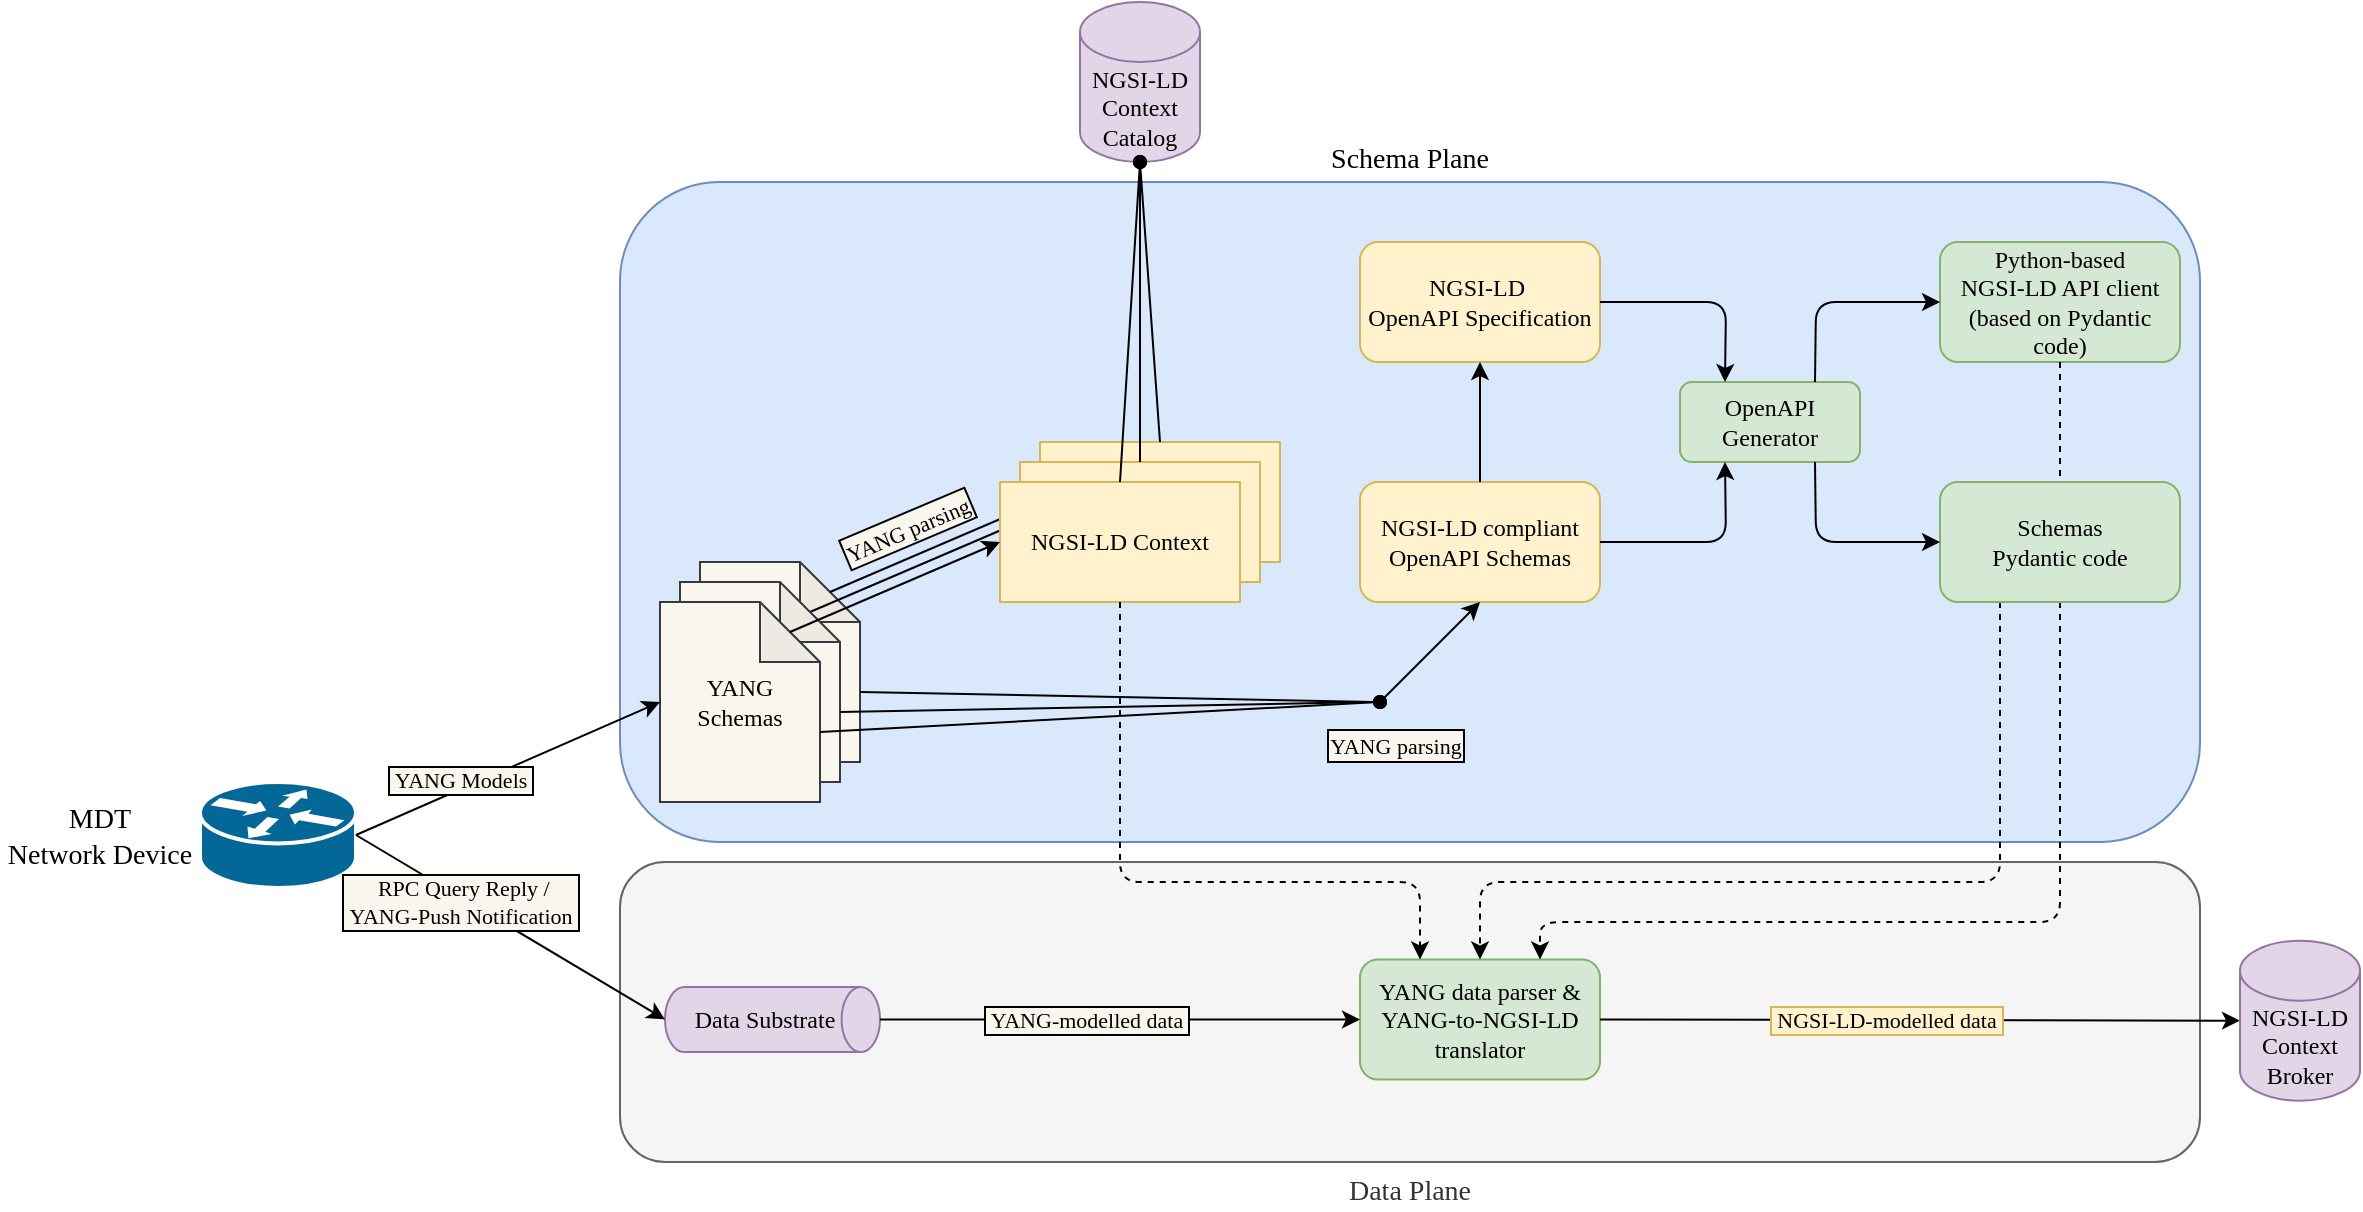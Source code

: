 <mxfile version="23.0.2" type="device" pages="3">
  <diagram id="abb3Ua3CE6oOuok86dmv" name="YANG-to-NGSI-LD-translation-v1">
    <mxGraphModel dx="1853" dy="772" grid="1" gridSize="10" guides="1" tooltips="1" connect="1" arrows="1" fold="1" page="1" pageScale="1" pageWidth="827" pageHeight="1169" math="0" shadow="0">
      <root>
        <mxCell id="0" />
        <mxCell id="1" parent="0" />
        <mxCell id="Sg_RbEuLTbIITuqn0DiN-38" value="&lt;font style=&quot;font-size: 14px;&quot;&gt;Schema Plane&lt;/font&gt;" style="rounded=1;whiteSpace=wrap;html=1;fillColor=#dae8fc;labelPosition=center;verticalLabelPosition=top;align=center;verticalAlign=bottom;strokeColor=#6c8ebf;fontFamily=Garamond;arcSize=15;" parent="1" vertex="1">
          <mxGeometry x="60" y="140" width="790" height="330" as="geometry" />
        </mxCell>
        <mxCell id="Sg_RbEuLTbIITuqn0DiN-4" value="YANG&lt;br&gt;Models" style="shape=note;whiteSpace=wrap;html=1;backgroundOutline=1;darkOpacity=0.05;fontFamily=Garamond;fillColor=#f9f7ed;strokeColor=#36393d;" parent="1" vertex="1">
          <mxGeometry x="100" y="330" width="80" height="100" as="geometry" />
        </mxCell>
        <mxCell id="Sg_RbEuLTbIITuqn0DiN-10" value="" style="endArrow=classic;html=1;rounded=0;entryX=0;entryY=0.5;entryDx=0;entryDy=0;exitX=0;exitY=0;exitDx=65;exitDy=15;exitPerimeter=0;fontFamily=Garamond;" parent="1" source="Sg_RbEuLTbIITuqn0DiN-3" target="Sg_RbEuLTbIITuqn0DiN-8" edge="1">
          <mxGeometry width="50" height="50" relative="1" as="geometry">
            <mxPoint x="160" y="250" as="sourcePoint" />
            <mxPoint x="250" y="290" as="targetPoint" />
          </mxGeometry>
        </mxCell>
        <mxCell id="Sg_RbEuLTbIITuqn0DiN-9" value="NGSI-LD Context" style="rounded=0;whiteSpace=wrap;html=1;fontFamily=Garamond;fillColor=#fff2cc;strokeColor=#d6b656;" parent="1" vertex="1">
          <mxGeometry x="270" y="270" width="120" height="60" as="geometry" />
        </mxCell>
        <mxCell id="Sg_RbEuLTbIITuqn0DiN-11" value="" style="endArrow=classic;html=1;rounded=0;exitX=0;exitY=0;exitDx=65;exitDy=15;exitPerimeter=0;entryX=0;entryY=0.5;entryDx=0;entryDy=0;fontFamily=Garamond;" parent="1" source="Sg_RbEuLTbIITuqn0DiN-4" target="Sg_RbEuLTbIITuqn0DiN-9" edge="1">
          <mxGeometry width="50" height="50" relative="1" as="geometry">
            <mxPoint x="165" y="375" as="sourcePoint" />
            <mxPoint x="270" y="220" as="targetPoint" />
          </mxGeometry>
        </mxCell>
        <mxCell id="Sg_RbEuLTbIITuqn0DiN-8" value="NGSI-LD Context" style="rounded=0;whiteSpace=wrap;html=1;fontFamily=Garamond;fillColor=#fff2cc;strokeColor=#d6b656;" parent="1" vertex="1">
          <mxGeometry x="260" y="280" width="120" height="60" as="geometry" />
        </mxCell>
        <mxCell id="Sg_RbEuLTbIITuqn0DiN-3" value="YANG&lt;br&gt;Models" style="shape=note;whiteSpace=wrap;html=1;backgroundOutline=1;darkOpacity=0.05;fontFamily=Garamond;fillColor=#f9f7ed;strokeColor=#36393d;" parent="1" vertex="1">
          <mxGeometry x="90" y="340" width="80" height="100" as="geometry" />
        </mxCell>
        <mxCell id="Sg_RbEuLTbIITuqn0DiN-2" value="YANG&lt;br&gt;Schemas" style="shape=note;whiteSpace=wrap;html=1;backgroundOutline=1;darkOpacity=0.05;fontFamily=Garamond;fillColor=#f9f7ed;strokeColor=#36393d;" parent="1" vertex="1">
          <mxGeometry x="80" y="350" width="80" height="100" as="geometry" />
        </mxCell>
        <mxCell id="Sg_RbEuLTbIITuqn0DiN-6" value="NGSI-LD Context" style="rounded=0;whiteSpace=wrap;html=1;fontFamily=Garamond;fillColor=#fff2cc;strokeColor=#d6b656;" parent="1" vertex="1">
          <mxGeometry x="250" y="290" width="120" height="60" as="geometry" />
        </mxCell>
        <mxCell id="Sg_RbEuLTbIITuqn0DiN-7" value="" style="endArrow=classic;html=1;rounded=0;entryX=0;entryY=0.5;entryDx=0;entryDy=0;exitX=0;exitY=0;exitDx=65;exitDy=15;exitPerimeter=0;fontFamily=Garamond;" parent="1" source="Sg_RbEuLTbIITuqn0DiN-2" target="Sg_RbEuLTbIITuqn0DiN-6" edge="1">
          <mxGeometry width="50" height="50" relative="1" as="geometry">
            <mxPoint x="450" y="390" as="sourcePoint" />
            <mxPoint x="500" y="340" as="targetPoint" />
          </mxGeometry>
        </mxCell>
        <mxCell id="Sg_RbEuLTbIITuqn0DiN-12" value="NGSI-LD&amp;nbsp;&lt;br&gt;OpenAPI Specification" style="rounded=1;whiteSpace=wrap;html=1;fontFamily=Garamond;fillColor=#fff2cc;strokeColor=#d6b656;" parent="1" vertex="1">
          <mxGeometry x="430" y="170" width="120" height="60" as="geometry" />
        </mxCell>
        <mxCell id="Sg_RbEuLTbIITuqn0DiN-13" value="NGSI-LD compliant OpenAPI Schemas" style="rounded=1;whiteSpace=wrap;html=1;fontFamily=Garamond;fillColor=#fff2cc;strokeColor=#d6b656;" parent="1" vertex="1">
          <mxGeometry x="430" y="290" width="120" height="60" as="geometry" />
        </mxCell>
        <mxCell id="Sg_RbEuLTbIITuqn0DiN-14" value="" style="endArrow=classic;startArrow=none;html=1;rounded=0;entryX=0.5;entryY=1;entryDx=0;entryDy=0;fontFamily=Garamond;endFill=1;startFill=0;" parent="1" source="Sg_RbEuLTbIITuqn0DiN-13" target="Sg_RbEuLTbIITuqn0DiN-12" edge="1">
          <mxGeometry width="50" height="50" relative="1" as="geometry">
            <mxPoint x="440" y="390" as="sourcePoint" />
            <mxPoint x="490" y="340" as="targetPoint" />
          </mxGeometry>
        </mxCell>
        <mxCell id="Sg_RbEuLTbIITuqn0DiN-18" value="" style="endArrow=classic;html=1;rounded=0;fontFamily=Garamond;entryX=0.5;entryY=1;entryDx=0;entryDy=0;" parent="1" target="Sg_RbEuLTbIITuqn0DiN-13" edge="1">
          <mxGeometry width="50" height="50" relative="1" as="geometry">
            <mxPoint x="440" y="400" as="sourcePoint" />
            <mxPoint x="490" y="350" as="targetPoint" />
          </mxGeometry>
        </mxCell>
        <mxCell id="Sg_RbEuLTbIITuqn0DiN-21" value="" style="endArrow=oval;html=1;rounded=0;exitX=0;exitY=0;exitDx=80;exitDy=65;exitPerimeter=0;endFill=1;fontFamily=Garamond;" parent="1" source="Sg_RbEuLTbIITuqn0DiN-2" edge="1">
          <mxGeometry width="50" height="50" relative="1" as="geometry">
            <mxPoint x="160" y="450" as="sourcePoint" />
            <mxPoint x="440" y="400" as="targetPoint" />
          </mxGeometry>
        </mxCell>
        <mxCell id="Sg_RbEuLTbIITuqn0DiN-23" value="" style="endArrow=oval;html=1;rounded=0;exitX=0;exitY=0;exitDx=80;exitDy=65;exitPerimeter=0;endFill=1;fontFamily=Garamond;" parent="1" source="Sg_RbEuLTbIITuqn0DiN-3" edge="1">
          <mxGeometry width="50" height="50" relative="1" as="geometry">
            <mxPoint x="160" y="425" as="sourcePoint" />
            <mxPoint x="440" y="400" as="targetPoint" />
          </mxGeometry>
        </mxCell>
        <mxCell id="Sg_RbEuLTbIITuqn0DiN-24" value="" style="endArrow=oval;html=1;rounded=0;endFill=1;exitX=0;exitY=0;exitDx=80;exitDy=65;exitPerimeter=0;fontFamily=Garamond;" parent="1" source="Sg_RbEuLTbIITuqn0DiN-4" edge="1">
          <mxGeometry width="50" height="50" relative="1" as="geometry">
            <mxPoint x="190" y="380" as="sourcePoint" />
            <mxPoint x="440" y="400" as="targetPoint" />
          </mxGeometry>
        </mxCell>
        <mxCell id="Sg_RbEuLTbIITuqn0DiN-28" value="Python-based &lt;br&gt;NGSI-LD API client (based on Pydantic code)" style="rounded=1;whiteSpace=wrap;html=1;fontFamily=Garamond;fillColor=#d5e8d4;strokeColor=#82b366;" parent="1" vertex="1">
          <mxGeometry x="720" y="170" width="120" height="60" as="geometry" />
        </mxCell>
        <mxCell id="Sg_RbEuLTbIITuqn0DiN-35" value="&lt;font style=&quot;font-size: 11px;&quot;&gt;YANG parsing&lt;/font&gt;" style="text;html=1;strokeColor=default;fillColor=#F9F7ED;align=center;verticalAlign=middle;whiteSpace=wrap;rounded=0;rotation=337;fontFamily=Garamond;" parent="1" vertex="1">
          <mxGeometry x="170" y="305.5" width="68" height="16" as="geometry" />
        </mxCell>
        <mxCell id="Sg_RbEuLTbIITuqn0DiN-40" value="&lt;font style=&quot;font-size: 14px;&quot;&gt;Data Plane&lt;/font&gt;" style="rounded=1;whiteSpace=wrap;html=1;fillColor=#f5f5f5;labelPosition=center;verticalLabelPosition=bottom;align=center;verticalAlign=top;strokeColor=#666666;fontFamily=Garamond;fontColor=#333333;" parent="1" vertex="1">
          <mxGeometry x="60" y="480" width="790" height="150" as="geometry" />
        </mxCell>
        <mxCell id="Sg_RbEuLTbIITuqn0DiN-44" value="YANG data parser &amp;amp;&lt;br&gt;YANG-to-NGSI-LD&lt;br&gt;translator" style="rounded=1;whiteSpace=wrap;html=1;fontFamily=Garamond;fillColor=#d5e8d4;strokeColor=#82b366;" parent="1" vertex="1">
          <mxGeometry x="430" y="528.75" width="120" height="60" as="geometry" />
        </mxCell>
        <mxCell id="Sg_RbEuLTbIITuqn0DiN-45" value="" style="endArrow=classic;html=1;rounded=1;exitX=0.5;exitY=1;exitDx=0;exitDy=0;dashed=1;entryX=0.25;entryY=0;entryDx=0;entryDy=0;fontFamily=Garamond;" parent="1" source="Sg_RbEuLTbIITuqn0DiN-6" target="Sg_RbEuLTbIITuqn0DiN-44" edge="1">
          <mxGeometry width="50" height="50" relative="1" as="geometry">
            <mxPoint x="520" y="490" as="sourcePoint" />
            <mxPoint x="490" y="530" as="targetPoint" />
            <Array as="points">
              <mxPoint x="310" y="490" />
              <mxPoint x="460" y="490" />
            </Array>
          </mxGeometry>
        </mxCell>
        <mxCell id="Sg_RbEuLTbIITuqn0DiN-47" value="" style="endArrow=classic;html=1;rounded=1;exitX=0.5;exitY=1;exitDx=0;exitDy=0;entryX=0.75;entryY=0;entryDx=0;entryDy=0;dashed=1;fontFamily=Garamond;" parent="1" source="Sg_RbEuLTbIITuqn0DiN-28" target="Sg_RbEuLTbIITuqn0DiN-44" edge="1">
          <mxGeometry width="50" height="50" relative="1" as="geometry">
            <mxPoint x="520" y="490" as="sourcePoint" />
            <mxPoint x="570" y="440" as="targetPoint" />
            <Array as="points">
              <mxPoint x="780" y="510" />
              <mxPoint x="650" y="510" />
              <mxPoint x="520" y="510" />
            </Array>
          </mxGeometry>
        </mxCell>
        <mxCell id="Sg_RbEuLTbIITuqn0DiN-46" value="" style="endArrow=classic;html=1;exitX=0.25;exitY=1;exitDx=0;exitDy=0;entryX=0.5;entryY=0;entryDx=0;entryDy=0;dashed=1;fontFamily=Garamond;rounded=1;" parent="1" source="Sg_RbEuLTbIITuqn0DiN-31" target="Sg_RbEuLTbIITuqn0DiN-44" edge="1">
          <mxGeometry width="50" height="50" relative="1" as="geometry">
            <mxPoint x="520" y="490" as="sourcePoint" />
            <mxPoint x="570" y="440" as="targetPoint" />
            <Array as="points">
              <mxPoint x="750" y="490" />
              <mxPoint x="490" y="490" />
            </Array>
          </mxGeometry>
        </mxCell>
        <mxCell id="Sg_RbEuLTbIITuqn0DiN-31" value="Schemas &lt;br&gt;Pydantic code" style="rounded=1;whiteSpace=wrap;html=1;fontFamily=Garamond;fillColor=#d5e8d4;strokeColor=#82b366;" parent="1" vertex="1">
          <mxGeometry x="720" y="290" width="120" height="60" as="geometry" />
        </mxCell>
        <mxCell id="Sg_RbEuLTbIITuqn0DiN-50" value="" style="shape=cylinder3;whiteSpace=wrap;html=1;boundedLbl=1;backgroundOutline=1;size=9.6;rotation=90;fontFamily=Garamond;fillColor=#e1d5e7;strokeColor=#9673a6;" parent="1" vertex="1">
          <mxGeometry x="120" y="505" width="32.5" height="107.5" as="geometry" />
        </mxCell>
        <mxCell id="Sg_RbEuLTbIITuqn0DiN-54" value="Data Substrate" style="text;html=1;strokeColor=none;fillColor=none;align=center;verticalAlign=middle;whiteSpace=wrap;rounded=0;fontFamily=Garamond;" parent="1" vertex="1">
          <mxGeometry x="90" y="550" width="85" height="18.75" as="geometry" />
        </mxCell>
        <mxCell id="Sg_RbEuLTbIITuqn0DiN-56" value="" style="endArrow=classic;rounded=0;exitX=0.5;exitY=0;exitDx=0;exitDy=0;exitPerimeter=0;labelBackgroundColor=#F5F5F5;fontColor=default;html=1;labelBorderColor=none;strokeColor=default;fontFamily=Garamond;" parent="1" source="Sg_RbEuLTbIITuqn0DiN-50" target="Sg_RbEuLTbIITuqn0DiN-44" edge="1">
          <mxGeometry width="50" height="50" relative="1" as="geometry">
            <mxPoint x="520" y="470" as="sourcePoint" />
            <mxPoint x="570" y="420" as="targetPoint" />
          </mxGeometry>
        </mxCell>
        <mxCell id="Sg_RbEuLTbIITuqn0DiN-57" value="&lt;span style=&quot;&quot;&gt;&amp;nbsp;YANG-modelled data&amp;nbsp;&lt;/span&gt;" style="edgeLabel;html=1;align=center;verticalAlign=middle;resizable=0;points=[];fontFamily=Garamond;labelBorderColor=default;labelBackgroundColor=#F9F7ED;" parent="Sg_RbEuLTbIITuqn0DiN-56" vertex="1" connectable="0">
          <mxGeometry x="-0.145" relative="1" as="geometry">
            <mxPoint as="offset" />
          </mxGeometry>
        </mxCell>
        <mxCell id="UkYSM1AQeT2aFYTNBhwO-2" value="" style="shape=mxgraph.cisco.routers.router;sketch=0;html=1;pointerEvents=1;dashed=0;fillColor=#036897;strokeColor=#ffffff;strokeWidth=2;verticalLabelPosition=middle;verticalAlign=middle;align=center;outlineConnect=0;fontSize=13;fontFamily=Garamond;labelPosition=left;" parent="1" vertex="1">
          <mxGeometry x="-150" y="440" width="78" height="53" as="geometry" />
        </mxCell>
        <mxCell id="UkYSM1AQeT2aFYTNBhwO-3" value="&lt;font style=&quot;&quot;&gt;&amp;nbsp;RPC Query Reply /&lt;br&gt;&amp;nbsp;YANG-Push Notification&amp;nbsp;&lt;/font&gt;" style="endArrow=classic;html=1;rounded=0;strokeWidth=1;endFill=1;align=center;entryX=0.5;entryY=1;entryDx=0;entryDy=0;labelBorderColor=default;entryPerimeter=0;exitX=1;exitY=0.5;exitDx=0;exitDy=0;exitPerimeter=0;fontFamily=Garamond;labelBackgroundColor=#F9F7ED;" parent="1" source="UkYSM1AQeT2aFYTNBhwO-2" target="Sg_RbEuLTbIITuqn0DiN-50" edge="1">
          <mxGeometry x="-0.311" y="-2" width="50" height="50" relative="1" as="geometry">
            <mxPoint x="128" y="605" as="sourcePoint" />
            <mxPoint x="450" y="605" as="targetPoint" />
            <mxPoint as="offset" />
          </mxGeometry>
        </mxCell>
        <mxCell id="UkYSM1AQeT2aFYTNBhwO-5" value="&lt;span style=&quot;background-color: rgb(249, 247, 237);&quot;&gt;&amp;nbsp;YANG Models&amp;nbsp;&lt;/span&gt;" style="endArrow=classic;html=1;rounded=0;strokeWidth=1;endFill=1;exitX=1;exitY=0.5;exitDx=0;exitDy=0;exitPerimeter=0;align=center;entryX=0;entryY=0.5;entryDx=0;entryDy=0;labelBorderColor=default;entryPerimeter=0;fontFamily=Garamond;" parent="1" source="UkYSM1AQeT2aFYTNBhwO-2" target="Sg_RbEuLTbIITuqn0DiN-2" edge="1">
          <mxGeometry x="-0.291" y="4" width="50" height="50" relative="1" as="geometry">
            <mxPoint x="138" y="615" as="sourcePoint" />
            <mxPoint x="460" y="615" as="targetPoint" />
            <mxPoint as="offset" />
          </mxGeometry>
        </mxCell>
        <mxCell id="UkYSM1AQeT2aFYTNBhwO-7" value="&lt;font face=&quot;Garamond&quot; style=&quot;font-size: 14px;&quot;&gt;MDT&lt;br style=&quot;border-color: var(--border-color); font-size: 14px;&quot;&gt;Network Device&lt;/font&gt;" style="text;html=1;strokeColor=none;fillColor=none;align=center;verticalAlign=middle;whiteSpace=wrap;rounded=0;fontSize=14;" parent="1" vertex="1">
          <mxGeometry x="-250" y="451.5" width="100" height="30" as="geometry" />
        </mxCell>
        <mxCell id="UkYSM1AQeT2aFYTNBhwO-16" value="" style="endArrow=classic;rounded=0;exitX=1;exitY=0.5;exitDx=0;exitDy=0;labelBackgroundColor=#F5F5F5;fontColor=default;html=1;labelBorderColor=none;strokeColor=default;fontFamily=Garamond;" parent="1" source="Sg_RbEuLTbIITuqn0DiN-44" target="UkYSM1AQeT2aFYTNBhwO-28" edge="1">
          <mxGeometry width="50" height="50" relative="1" as="geometry">
            <mxPoint x="190" y="569" as="sourcePoint" />
            <mxPoint x="700" y="558.75" as="targetPoint" />
          </mxGeometry>
        </mxCell>
        <mxCell id="UkYSM1AQeT2aFYTNBhwO-17" value="&lt;span style=&quot;&quot;&gt;&amp;nbsp;NGSI-LD-modelled data&amp;nbsp;&lt;/span&gt;" style="edgeLabel;html=1;align=center;verticalAlign=middle;resizable=0;points=[];fontFamily=Garamond;labelBorderColor=#D6B656;labelBackgroundColor=#FFF2CC;" parent="UkYSM1AQeT2aFYTNBhwO-16" vertex="1" connectable="0">
          <mxGeometry x="-0.145" relative="1" as="geometry">
            <mxPoint x="6" as="offset" />
          </mxGeometry>
        </mxCell>
        <mxCell id="UkYSM1AQeT2aFYTNBhwO-18" value="NGSI-LD Context&lt;br&gt;Catalog" style="shape=cylinder3;whiteSpace=wrap;html=1;boundedLbl=1;backgroundOutline=1;size=15;fillColor=#e1d5e7;strokeColor=#9673a6;fontFamily=Garamond;" parent="1" vertex="1">
          <mxGeometry x="290" y="50" width="60" height="80" as="geometry" />
        </mxCell>
        <mxCell id="UkYSM1AQeT2aFYTNBhwO-19" value="" style="endArrow=oval;html=1;rounded=0;endFill=1;exitX=0.5;exitY=0;exitDx=0;exitDy=0;labelBorderColor=default;fontFamily=Garamond;entryX=0.5;entryY=1;entryDx=0;entryDy=0;entryPerimeter=0;" parent="1" source="Sg_RbEuLTbIITuqn0DiN-8" target="UkYSM1AQeT2aFYTNBhwO-18" edge="1">
          <mxGeometry x="1" width="50" height="50" relative="1" as="geometry">
            <mxPoint x="560" y="323" as="sourcePoint" />
            <mxPoint x="640" y="270" as="targetPoint" />
            <mxPoint as="offset" />
          </mxGeometry>
        </mxCell>
        <mxCell id="UkYSM1AQeT2aFYTNBhwO-22" value="" style="endArrow=oval;html=1;rounded=0;endFill=1;exitX=0.5;exitY=0;exitDx=0;exitDy=0;labelBorderColor=default;fontFamily=Garamond;entryX=0.5;entryY=1;entryDx=0;entryDy=0;entryPerimeter=0;" parent="1" source="Sg_RbEuLTbIITuqn0DiN-9" target="UkYSM1AQeT2aFYTNBhwO-18" edge="1">
          <mxGeometry x="1" width="50" height="50" relative="1" as="geometry">
            <mxPoint x="330" y="290" as="sourcePoint" />
            <mxPoint x="330" y="130" as="targetPoint" />
            <mxPoint as="offset" />
          </mxGeometry>
        </mxCell>
        <mxCell id="UkYSM1AQeT2aFYTNBhwO-23" value="" style="endArrow=oval;html=1;rounded=0;endFill=1;exitX=0.5;exitY=0;exitDx=0;exitDy=0;labelBorderColor=default;fontFamily=Garamond;entryX=0.5;entryY=1;entryDx=0;entryDy=0;entryPerimeter=0;" parent="1" source="Sg_RbEuLTbIITuqn0DiN-6" target="UkYSM1AQeT2aFYTNBhwO-18" edge="1">
          <mxGeometry x="1" width="50" height="50" relative="1" as="geometry">
            <mxPoint x="340" y="300" as="sourcePoint" />
            <mxPoint x="340" y="140" as="targetPoint" />
            <mxPoint as="offset" />
          </mxGeometry>
        </mxCell>
        <mxCell id="UkYSM1AQeT2aFYTNBhwO-26" value="&lt;font style=&quot;font-size: 11px;&quot;&gt;YANG parsing&lt;/font&gt;" style="text;html=1;strokeColor=default;fillColor=#F9F7ED;align=center;verticalAlign=middle;whiteSpace=wrap;rounded=0;rotation=0;fontFamily=Garamond;" parent="1" vertex="1">
          <mxGeometry x="414" y="414" width="68" height="16" as="geometry" />
        </mxCell>
        <mxCell id="UkYSM1AQeT2aFYTNBhwO-28" value="NGSI-LD Context&lt;br&gt;Broker" style="shape=cylinder3;whiteSpace=wrap;html=1;boundedLbl=1;backgroundOutline=1;size=15;fillColor=#e1d5e7;strokeColor=#9673a6;fontFamily=Garamond;" parent="1" vertex="1">
          <mxGeometry x="870" y="519.38" width="60" height="80" as="geometry" />
        </mxCell>
        <mxCell id="ZtZ5Yuchx4rV8MOqEpao-1" value="OpenAPI Generator" style="rounded=1;whiteSpace=wrap;html=1;fontFamily=Garamond;fillColor=#d5e8d4;strokeColor=#82b366;" parent="1" vertex="1">
          <mxGeometry x="590" y="240" width="90" height="40" as="geometry" />
        </mxCell>
        <mxCell id="ZtZ5Yuchx4rV8MOqEpao-2" value="" style="endArrow=classic;html=1;rounded=1;entryX=0.25;entryY=1;entryDx=0;entryDy=0;" parent="1" target="ZtZ5Yuchx4rV8MOqEpao-1" edge="1">
          <mxGeometry width="50" height="50" relative="1" as="geometry">
            <mxPoint x="550" y="320" as="sourcePoint" />
            <mxPoint x="500" y="330" as="targetPoint" />
            <Array as="points">
              <mxPoint x="613" y="320" />
            </Array>
          </mxGeometry>
        </mxCell>
        <mxCell id="ZtZ5Yuchx4rV8MOqEpao-4" value="" style="endArrow=classic;html=1;rounded=1;entryX=0.25;entryY=0;entryDx=0;entryDy=0;exitX=1;exitY=0.5;exitDx=0;exitDy=0;" parent="1" source="Sg_RbEuLTbIITuqn0DiN-12" target="ZtZ5Yuchx4rV8MOqEpao-1" edge="1">
          <mxGeometry width="50" height="50" relative="1" as="geometry">
            <mxPoint x="560" y="330" as="sourcePoint" />
            <mxPoint x="623" y="290" as="targetPoint" />
            <Array as="points">
              <mxPoint x="613" y="200" />
            </Array>
          </mxGeometry>
        </mxCell>
        <mxCell id="ZtZ5Yuchx4rV8MOqEpao-5" value="" style="endArrow=classic;html=1;rounded=1;entryX=0;entryY=0.5;entryDx=0;entryDy=0;exitX=0.75;exitY=0;exitDx=0;exitDy=0;" parent="1" source="ZtZ5Yuchx4rV8MOqEpao-1" target="Sg_RbEuLTbIITuqn0DiN-28" edge="1">
          <mxGeometry width="50" height="50" relative="1" as="geometry">
            <mxPoint x="570" y="340" as="sourcePoint" />
            <mxPoint x="633" y="300" as="targetPoint" />
            <Array as="points">
              <mxPoint x="658" y="200" />
            </Array>
          </mxGeometry>
        </mxCell>
        <mxCell id="ZtZ5Yuchx4rV8MOqEpao-6" value="" style="endArrow=classic;html=1;rounded=1;entryX=0;entryY=0.5;entryDx=0;entryDy=0;exitX=0.75;exitY=1;exitDx=0;exitDy=0;" parent="1" source="ZtZ5Yuchx4rV8MOqEpao-1" target="Sg_RbEuLTbIITuqn0DiN-31" edge="1">
          <mxGeometry width="50" height="50" relative="1" as="geometry">
            <mxPoint x="580" y="350" as="sourcePoint" />
            <mxPoint x="643" y="310" as="targetPoint" />
            <Array as="points">
              <mxPoint x="658" y="320" />
            </Array>
          </mxGeometry>
        </mxCell>
      </root>
    </mxGraphModel>
  </diagram>
  <diagram id="bcZND_Krkwd3OxvEDTAv" name="YANG-to-NGSI-LD-translation-v2">
    <mxGraphModel dx="1853" dy="772" grid="1" gridSize="10" guides="1" tooltips="1" connect="1" arrows="1" fold="1" page="1" pageScale="1" pageWidth="827" pageHeight="1169" math="0" shadow="0">
      <root>
        <mxCell id="0" />
        <mxCell id="1" parent="0" />
        <mxCell id="wTSeOllH1b1_wfryji5O-1" value="&lt;font style=&quot;font-size: 14px;&quot;&gt;Schema Plane&lt;/font&gt;" style="rounded=1;whiteSpace=wrap;html=1;fillColor=#dae8fc;labelPosition=center;verticalLabelPosition=top;align=center;verticalAlign=bottom;strokeColor=#6c8ebf;fontFamily=Garamond;arcSize=15;gradientColor=none;glass=0;shadow=0;" vertex="1" parent="1">
          <mxGeometry x="60" y="80" width="820" height="390" as="geometry" />
        </mxCell>
        <mxCell id="wTSeOllH1b1_wfryji5O-2" value="YANG&lt;br&gt;Models" style="shape=note;whiteSpace=wrap;html=1;backgroundOutline=1;darkOpacity=0.05;fontFamily=Garamond;" vertex="1" parent="1">
          <mxGeometry x="100" y="271.5" width="80" height="100" as="geometry" />
        </mxCell>
        <mxCell id="wTSeOllH1b1_wfryji5O-3" value="YANG&lt;br&gt;Models" style="shape=note;whiteSpace=wrap;html=1;backgroundOutline=1;darkOpacity=0.05;fontFamily=Garamond;" vertex="1" parent="1">
          <mxGeometry x="90" y="281.5" width="80" height="100" as="geometry" />
        </mxCell>
        <mxCell id="wTSeOllH1b1_wfryji5O-4" value="YANG&lt;br&gt;Schemas" style="shape=note;whiteSpace=wrap;html=1;backgroundOutline=1;darkOpacity=0.05;fontFamily=Garamond;" vertex="1" parent="1">
          <mxGeometry x="80" y="291.5" width="80" height="100" as="geometry" />
        </mxCell>
        <mxCell id="wTSeOllH1b1_wfryji5O-5" value="NGSI-LD&amp;nbsp;&lt;br&gt;OpenAPI Specification" style="rounded=1;whiteSpace=wrap;html=1;fontFamily=Garamond;fillColor=#fff2cc;strokeColor=#d6b656;" vertex="1" parent="1">
          <mxGeometry x="430" y="111.5" width="120" height="60" as="geometry" />
        </mxCell>
        <mxCell id="wTSeOllH1b1_wfryji5O-6" value="NGSI-LD compliant OpenAPI Schemas" style="rounded=1;whiteSpace=wrap;html=1;fontFamily=Garamond;fillColor=#fff2cc;strokeColor=#d6b656;" vertex="1" parent="1">
          <mxGeometry x="430" y="231.5" width="120" height="60" as="geometry" />
        </mxCell>
        <mxCell id="wTSeOllH1b1_wfryji5O-7" value="" style="endArrow=classic;startArrow=none;html=1;rounded=0;entryX=0.5;entryY=1;entryDx=0;entryDy=0;fontFamily=Garamond;endFill=1;startFill=0;exitX=0.5;exitY=0;exitDx=0;exitDy=0;" edge="1" parent="1" source="wTSeOllH1b1_wfryji5O-6" target="wTSeOllH1b1_wfryji5O-5">
          <mxGeometry width="50" height="50" relative="1" as="geometry">
            <mxPoint x="440" y="331.5" as="sourcePoint" />
            <mxPoint x="490" y="281.5" as="targetPoint" />
          </mxGeometry>
        </mxCell>
        <mxCell id="wTSeOllH1b1_wfryji5O-8" value="" style="endArrow=classic;html=1;rounded=0;fontFamily=Garamond;entryX=0.5;entryY=1;entryDx=0;entryDy=0;" edge="1" parent="1" target="wTSeOllH1b1_wfryji5O-55">
          <mxGeometry width="50" height="50" relative="1" as="geometry">
            <mxPoint x="330" y="340" as="sourcePoint" />
            <mxPoint x="378" y="291.5" as="targetPoint" />
          </mxGeometry>
        </mxCell>
        <mxCell id="wTSeOllH1b1_wfryji5O-9" value="Python-based &lt;br&gt;NGSI-LD API client (based on Pydantic code)" style="rounded=1;whiteSpace=wrap;html=1;fontFamily=Garamond;fillColor=#d5e8d4;strokeColor=#82b366;" vertex="1" parent="1">
          <mxGeometry x="720" y="111.5" width="120" height="60" as="geometry" />
        </mxCell>
        <mxCell id="wTSeOllH1b1_wfryji5O-10" value="&lt;font style=&quot;font-size: 14px;&quot;&gt;Data Plane&lt;/font&gt;" style="rounded=1;whiteSpace=wrap;html=1;fillColor=#f5f5f5;labelPosition=center;verticalLabelPosition=bottom;align=center;verticalAlign=top;strokeColor=#666666;fontFamily=Garamond;fontColor=#333333;" vertex="1" parent="1">
          <mxGeometry x="60" y="480" width="820" height="210" as="geometry" />
        </mxCell>
        <mxCell id="wTSeOllH1b1_wfryji5O-11" value="XML Data Parser (compliant with Kafka)" style="rounded=1;whiteSpace=wrap;html=1;fontFamily=Garamond;fillColor=#f9f7ed;strokeColor=#36393d;" vertex="1" parent="1">
          <mxGeometry x="395" y="620" width="120" height="50.62" as="geometry" />
        </mxCell>
        <mxCell id="wTSeOllH1b1_wfryji5O-12" value="" style="endArrow=classic;html=1;rounded=1;entryX=0.75;entryY=0;entryDx=0;entryDy=0;dashed=1;fontFamily=Garamond;exitX=1;exitY=0.5;exitDx=0;exitDy=0;" edge="1" parent="1" source="wTSeOllH1b1_wfryji5O-9" target="wTSeOllH1b1_wfryji5O-45">
          <mxGeometry width="50" height="50" relative="1" as="geometry">
            <mxPoint x="730" y="140" as="sourcePoint" />
            <mxPoint x="570" y="440" as="targetPoint" />
            <Array as="points">
              <mxPoint x="870" y="142" />
              <mxPoint x="870" y="330" />
              <mxPoint x="870" y="520" />
              <mxPoint x="485" y="520" />
            </Array>
          </mxGeometry>
        </mxCell>
        <mxCell id="wTSeOllH1b1_wfryji5O-13" value="" style="endArrow=classic;html=1;entryX=0.5;entryY=0;entryDx=0;entryDy=0;dashed=1;fontFamily=Garamond;rounded=1;exitX=0.5;exitY=1;exitDx=0;exitDy=0;" edge="1" parent="1" source="wTSeOllH1b1_wfryji5O-14" target="wTSeOllH1b1_wfryji5O-45">
          <mxGeometry width="50" height="50" relative="1" as="geometry">
            <mxPoint x="730" y="260" as="sourcePoint" />
            <mxPoint x="570" y="440" as="targetPoint" />
            <Array as="points">
              <mxPoint x="780" y="510" />
              <mxPoint x="455" y="510" />
            </Array>
          </mxGeometry>
        </mxCell>
        <mxCell id="wTSeOllH1b1_wfryji5O-14" value="Schemas &lt;br&gt;Pydantic code" style="rounded=1;whiteSpace=wrap;html=1;fontFamily=Garamond;fillColor=#d5e8d4;strokeColor=#82b366;" vertex="1" parent="1">
          <mxGeometry x="720" y="231.5" width="120" height="60" as="geometry" />
        </mxCell>
        <mxCell id="wTSeOllH1b1_wfryji5O-15" value="" style="shape=cylinder3;whiteSpace=wrap;html=1;boundedLbl=1;backgroundOutline=1;size=9.6;rotation=90;fontFamily=Garamond;fillColor=#e1d5e7;strokeColor=#9673a6;" vertex="1" parent="1">
          <mxGeometry x="97.82" y="531" width="62.18" height="107.5" as="geometry" />
        </mxCell>
        <mxCell id="wTSeOllH1b1_wfryji5O-16" value="Data Substrate" style="text;html=1;strokeColor=none;fillColor=none;align=center;verticalAlign=middle;whiteSpace=wrap;rounded=0;fontFamily=Garamond;" vertex="1" parent="1">
          <mxGeometry x="80" y="571.44" width="85" height="24.62" as="geometry" />
        </mxCell>
        <mxCell id="wTSeOllH1b1_wfryji5O-17" value="" style="endArrow=classic;rounded=0;exitX=0.855;exitY=0;exitDx=0;exitDy=2.784;exitPerimeter=0;labelBackgroundColor=#F5F5F5;fontColor=default;html=1;labelBorderColor=none;strokeColor=default;fontFamily=Garamond;entryX=0;entryY=0.75;entryDx=0;entryDy=0;" edge="1" parent="1" source="wTSeOllH1b1_wfryji5O-15" target="wTSeOllH1b1_wfryji5O-11">
          <mxGeometry width="50" height="50" relative="1" as="geometry">
            <mxPoint x="520" y="470" as="sourcePoint" />
            <mxPoint x="570" y="420" as="targetPoint" />
          </mxGeometry>
        </mxCell>
        <mxCell id="wTSeOllH1b1_wfryji5O-18" value="&lt;span style=&quot;&quot;&gt;&amp;nbsp;XML YANG-modelled data&amp;nbsp;&lt;/span&gt;" style="edgeLabel;html=1;align=center;verticalAlign=middle;resizable=0;points=[];fontFamily=Garamond;labelBorderColor=default;labelBackgroundColor=#FFFFFF;rotation=13;" vertex="1" connectable="0" parent="wTSeOllH1b1_wfryji5O-17">
          <mxGeometry x="-0.15" relative="1" as="geometry">
            <mxPoint x="9" y="2" as="offset" />
          </mxGeometry>
        </mxCell>
        <mxCell id="wTSeOllH1b1_wfryji5O-19" value="" style="shape=mxgraph.cisco.routers.router;sketch=0;html=1;pointerEvents=1;dashed=0;fillColor=#036897;strokeColor=#ffffff;strokeWidth=2;verticalLabelPosition=middle;verticalAlign=middle;align=center;outlineConnect=0;fontSize=13;fontFamily=Garamond;labelPosition=left;" vertex="1" parent="1">
          <mxGeometry x="-150" y="440" width="78" height="53" as="geometry" />
        </mxCell>
        <mxCell id="wTSeOllH1b1_wfryji5O-20" value="&lt;font style=&quot;&quot;&gt;&amp;nbsp;RPC Query Reply /&lt;br&gt;&amp;nbsp;YANG-Push Notification&amp;nbsp;&lt;/font&gt;" style="endArrow=classic;html=1;rounded=0;strokeWidth=1;endFill=1;align=center;entryX=0.5;entryY=1;entryDx=0;entryDy=0;labelBorderColor=default;entryPerimeter=0;exitX=1;exitY=0.5;exitDx=0;exitDy=0;exitPerimeter=0;fontFamily=Garamond;labelBackgroundColor=#FFFFFF;" edge="1" parent="1" source="wTSeOllH1b1_wfryji5O-19" target="wTSeOllH1b1_wfryji5O-15">
          <mxGeometry x="-0.213" y="4" width="50" height="50" relative="1" as="geometry">
            <mxPoint x="128" y="605" as="sourcePoint" />
            <mxPoint x="450" y="605" as="targetPoint" />
            <mxPoint as="offset" />
          </mxGeometry>
        </mxCell>
        <mxCell id="wTSeOllH1b1_wfryji5O-21" value="&amp;nbsp;YANG Models&amp;nbsp;" style="endArrow=classic;html=1;rounded=0;strokeWidth=1;endFill=1;exitX=1;exitY=0.5;exitDx=0;exitDy=0;exitPerimeter=0;align=center;entryX=0;entryY=0.5;entryDx=0;entryDy=0;labelBorderColor=default;entryPerimeter=0;fontFamily=Garamond;" edge="1" parent="1" source="wTSeOllH1b1_wfryji5O-19" target="wTSeOllH1b1_wfryji5O-4">
          <mxGeometry x="-0.291" y="4" width="50" height="50" relative="1" as="geometry">
            <mxPoint x="138" y="615" as="sourcePoint" />
            <mxPoint x="460" y="615" as="targetPoint" />
            <mxPoint as="offset" />
          </mxGeometry>
        </mxCell>
        <mxCell id="wTSeOllH1b1_wfryji5O-22" value="&lt;font face=&quot;Garamond&quot; style=&quot;font-size: 14px;&quot;&gt;MDT&lt;br style=&quot;border-color: var(--border-color); font-size: 14px;&quot;&gt;Network Device&lt;/font&gt;" style="text;html=1;strokeColor=none;fillColor=none;align=center;verticalAlign=middle;whiteSpace=wrap;rounded=0;fontSize=14;" vertex="1" parent="1">
          <mxGeometry x="-250" y="451.5" width="100" height="30" as="geometry" />
        </mxCell>
        <mxCell id="wTSeOllH1b1_wfryji5O-23" value="" style="endArrow=classic;rounded=0;exitX=1;exitY=0.5;exitDx=0;exitDy=0;labelBackgroundColor=#F5F5F5;fontColor=default;html=1;labelBorderColor=none;strokeColor=default;fontFamily=Garamond;" edge="1" parent="1" source="wTSeOllH1b1_wfryji5O-45" target="wTSeOllH1b1_wfryji5O-25">
          <mxGeometry width="50" height="50" relative="1" as="geometry">
            <mxPoint x="190" y="569" as="sourcePoint" />
            <mxPoint x="700" y="558.75" as="targetPoint" />
          </mxGeometry>
        </mxCell>
        <mxCell id="wTSeOllH1b1_wfryji5O-24" value="&lt;span style=&quot;&quot;&gt;&amp;nbsp;NGSI-LD-modelled data&amp;nbsp;&lt;/span&gt;" style="edgeLabel;html=1;align=center;verticalAlign=middle;resizable=0;points=[];fontFamily=Garamond;labelBorderColor=#D6B656;labelBackgroundColor=#FFF2CC;" vertex="1" connectable="0" parent="wTSeOllH1b1_wfryji5O-23">
          <mxGeometry x="-0.145" relative="1" as="geometry">
            <mxPoint x="6" as="offset" />
          </mxGeometry>
        </mxCell>
        <mxCell id="wTSeOllH1b1_wfryji5O-25" value="NGSI-LD Context&lt;br&gt;Broker" style="shape=cylinder3;whiteSpace=wrap;html=1;boundedLbl=1;backgroundOutline=1;size=15;fillColor=#e1d5e7;strokeColor=#9673a6;fontFamily=Garamond;" vertex="1" parent="1">
          <mxGeometry x="900" y="521" width="60" height="80" as="geometry" />
        </mxCell>
        <mxCell id="wTSeOllH1b1_wfryji5O-26" value="OpenAPI Generator" style="rounded=1;whiteSpace=wrap;html=1;fontFamily=Garamond;fillColor=#d5e8d4;strokeColor=#82b366;" vertex="1" parent="1">
          <mxGeometry x="590" y="181.5" width="90" height="40" as="geometry" />
        </mxCell>
        <mxCell id="wTSeOllH1b1_wfryji5O-27" value="" style="endArrow=classic;html=1;rounded=1;entryX=0.25;entryY=1;entryDx=0;entryDy=0;" edge="1" parent="1" target="wTSeOllH1b1_wfryji5O-26">
          <mxGeometry width="50" height="50" relative="1" as="geometry">
            <mxPoint x="550" y="261.5" as="sourcePoint" />
            <mxPoint x="500" y="271.5" as="targetPoint" />
            <Array as="points">
              <mxPoint x="613" y="261.5" />
            </Array>
          </mxGeometry>
        </mxCell>
        <mxCell id="wTSeOllH1b1_wfryji5O-28" value="" style="endArrow=classic;html=1;rounded=1;entryX=0.25;entryY=0;entryDx=0;entryDy=0;exitX=1;exitY=0.5;exitDx=0;exitDy=0;" edge="1" parent="1" source="wTSeOllH1b1_wfryji5O-5" target="wTSeOllH1b1_wfryji5O-26">
          <mxGeometry width="50" height="50" relative="1" as="geometry">
            <mxPoint x="560" y="271.5" as="sourcePoint" />
            <mxPoint x="623" y="231.5" as="targetPoint" />
            <Array as="points">
              <mxPoint x="613" y="141.5" />
            </Array>
          </mxGeometry>
        </mxCell>
        <mxCell id="wTSeOllH1b1_wfryji5O-29" value="" style="endArrow=classic;html=1;rounded=1;entryX=0;entryY=0.5;entryDx=0;entryDy=0;exitX=0.75;exitY=0;exitDx=0;exitDy=0;" edge="1" parent="1" source="wTSeOllH1b1_wfryji5O-26" target="wTSeOllH1b1_wfryji5O-9">
          <mxGeometry width="50" height="50" relative="1" as="geometry">
            <mxPoint x="570" y="281.5" as="sourcePoint" />
            <mxPoint x="633" y="241.5" as="targetPoint" />
            <Array as="points">
              <mxPoint x="658" y="141.5" />
            </Array>
          </mxGeometry>
        </mxCell>
        <mxCell id="wTSeOllH1b1_wfryji5O-30" value="" style="endArrow=classic;html=1;rounded=1;entryX=0;entryY=0.5;entryDx=0;entryDy=0;exitX=0.75;exitY=1;exitDx=0;exitDy=0;" edge="1" parent="1" source="wTSeOllH1b1_wfryji5O-26" target="wTSeOllH1b1_wfryji5O-14">
          <mxGeometry width="50" height="50" relative="1" as="geometry">
            <mxPoint x="580" y="291.5" as="sourcePoint" />
            <mxPoint x="643" y="251.5" as="targetPoint" />
            <Array as="points">
              <mxPoint x="658" y="261.5" />
            </Array>
          </mxGeometry>
        </mxCell>
        <mxCell id="wTSeOllH1b1_wfryji5O-31" value="XML Parser &lt;br&gt;Generator" style="rounded=1;whiteSpace=wrap;html=1;fontFamily=Garamond;fillColor=#f9f7ed;strokeColor=#36393d;" vertex="1" parent="1">
          <mxGeometry x="270" y="391.5" width="120" height="60" as="geometry" />
        </mxCell>
        <mxCell id="wTSeOllH1b1_wfryji5O-32" value="" style="endArrow=classic;html=1;rounded=0;fontFamily=Garamond;entryX=0.5;entryY=0;entryDx=0;entryDy=0;" edge="1" parent="1" target="wTSeOllH1b1_wfryji5O-31">
          <mxGeometry width="50" height="50" relative="1" as="geometry">
            <mxPoint x="330" y="340" as="sourcePoint" />
            <mxPoint x="388" y="301.5" as="targetPoint" />
          </mxGeometry>
        </mxCell>
        <mxCell id="wTSeOllH1b1_wfryji5O-33" value="" style="endArrow=classic;rounded=0;labelBackgroundColor=#F5F5F5;fontColor=default;html=1;labelBorderColor=none;strokeColor=default;fontFamily=Garamond;entryX=0;entryY=0.5;entryDx=0;entryDy=0;" edge="1" parent="1" target="wTSeOllH1b1_wfryji5O-45">
          <mxGeometry width="50" height="50" relative="1" as="geometry">
            <mxPoint x="180" y="560" as="sourcePoint" />
            <mxPoint x="196" y="600" as="targetPoint" />
          </mxGeometry>
        </mxCell>
        <mxCell id="wTSeOllH1b1_wfryji5O-34" value="" style="endArrow=classic;rounded=0;exitX=0;exitY=0.25;exitDx=0;exitDy=0;labelBackgroundColor=#F5F5F5;fontColor=default;html=1;labelBorderColor=none;strokeColor=default;fontFamily=Garamond;entryX=0.5;entryY=0;entryDx=0;entryDy=0;entryPerimeter=0;" edge="1" parent="1" source="wTSeOllH1b1_wfryji5O-11" target="wTSeOllH1b1_wfryji5O-15">
          <mxGeometry width="50" height="50" relative="1" as="geometry">
            <mxPoint x="193" y="616" as="sourcePoint" />
            <mxPoint x="186" y="590" as="targetPoint" />
          </mxGeometry>
        </mxCell>
        <mxCell id="wTSeOllH1b1_wfryji5O-35" value="&lt;span style=&quot;&quot;&gt;&amp;nbsp;NGSI-LD compliant data&amp;nbsp;&lt;/span&gt;" style="edgeLabel;html=1;align=center;verticalAlign=middle;resizable=0;points=[];fontFamily=Garamond;labelBorderColor=#D6B656;labelBackgroundColor=#FFF2CC;rotation=13;" vertex="1" connectable="0" parent="wTSeOllH1b1_wfryji5O-34">
          <mxGeometry x="-0.15" relative="1" as="geometry">
            <mxPoint x="-18" y="-4" as="offset" />
          </mxGeometry>
        </mxCell>
        <mxCell id="wTSeOllH1b1_wfryji5O-36" value="NGSI-LD Context&lt;br&gt;Catalog" style="shape=cylinder3;whiteSpace=wrap;html=1;boundedLbl=1;backgroundOutline=1;size=15;fillColor=#e1d5e7;strokeColor=#9673a6;fontFamily=Garamond;" vertex="1" parent="1">
          <mxGeometry x="900" y="301.5" width="60" height="80" as="geometry" />
        </mxCell>
        <mxCell id="wTSeOllH1b1_wfryji5O-37" value="" style="endArrow=oval;html=1;rounded=0;endFill=1;exitX=0;exitY=0;exitDx=80;exitDy=65;exitPerimeter=0;fontFamily=Garamond;" edge="1" parent="1" source="wTSeOllH1b1_wfryji5O-2">
          <mxGeometry width="50" height="50" relative="1" as="geometry">
            <mxPoint x="180" y="395" as="sourcePoint" />
            <mxPoint x="330" y="340" as="targetPoint" />
          </mxGeometry>
        </mxCell>
        <mxCell id="wTSeOllH1b1_wfryji5O-38" value="" style="endArrow=oval;html=1;rounded=0;endFill=1;exitX=0;exitY=0;exitDx=80;exitDy=65;exitPerimeter=0;fontFamily=Garamond;" edge="1" parent="1" source="wTSeOllH1b1_wfryji5O-3">
          <mxGeometry width="50" height="50" relative="1" as="geometry">
            <mxPoint x="190" y="405" as="sourcePoint" />
            <mxPoint x="330" y="340" as="targetPoint" />
          </mxGeometry>
        </mxCell>
        <mxCell id="wTSeOllH1b1_wfryji5O-39" value="" style="endArrow=oval;html=1;rounded=0;endFill=1;exitX=0;exitY=0;exitDx=80;exitDy=65;exitPerimeter=0;fontFamily=Garamond;" edge="1" parent="1" source="wTSeOllH1b1_wfryji5O-4">
          <mxGeometry width="50" height="50" relative="1" as="geometry">
            <mxPoint x="200" y="415" as="sourcePoint" />
            <mxPoint x="330" y="340" as="targetPoint" />
          </mxGeometry>
        </mxCell>
        <mxCell id="wTSeOllH1b1_wfryji5O-40" style="edgeStyle=orthogonalEdgeStyle;rounded=0;orthogonalLoop=1;jettySize=auto;html=1;exitX=1;exitY=0.5;exitDx=0;exitDy=0;" edge="1" parent="1" source="wTSeOllH1b1_wfryji5O-41" target="wTSeOllH1b1_wfryji5O-48">
          <mxGeometry relative="1" as="geometry" />
        </mxCell>
        <mxCell id="wTSeOllH1b1_wfryji5O-41" value="NGSI-LD Context&lt;br&gt;Generator" style="rounded=1;whiteSpace=wrap;html=1;fontFamily=Garamond;fillColor=#f9f7ed;strokeColor=#36393d;" vertex="1" parent="1">
          <mxGeometry x="395" y="311.5" width="120" height="60" as="geometry" />
        </mxCell>
        <mxCell id="wTSeOllH1b1_wfryji5O-42" value="" style="endArrow=classic;html=1;rounded=0;fontFamily=Garamond;entryX=0;entryY=0.5;entryDx=0;entryDy=0;" edge="1" parent="1" target="wTSeOllH1b1_wfryji5O-41">
          <mxGeometry width="50" height="50" relative="1" as="geometry">
            <mxPoint x="330" y="340" as="sourcePoint" />
            <mxPoint x="388" y="402" as="targetPoint" />
          </mxGeometry>
        </mxCell>
        <mxCell id="wTSeOllH1b1_wfryji5O-43" value="" style="endArrow=classic;html=1;entryX=0.25;entryY=0;entryDx=0;entryDy=0;dashed=1;fontFamily=Garamond;rounded=1;exitX=0.5;exitY=1;exitDx=0;exitDy=0;" edge="1" parent="1" source="wTSeOllH1b1_wfryji5O-48" target="wTSeOllH1b1_wfryji5O-45">
          <mxGeometry width="50" height="50" relative="1" as="geometry">
            <mxPoint x="670" y="381.5" as="sourcePoint" />
            <mxPoint x="420" y="543" as="targetPoint" />
            <Array as="points">
              <mxPoint x="660" y="500" />
              <mxPoint x="550" y="500" />
              <mxPoint x="425" y="500" />
            </Array>
          </mxGeometry>
        </mxCell>
        <mxCell id="wTSeOllH1b1_wfryji5O-44" value="" style="endArrow=classic;html=1;entryX=0.5;entryY=0;entryDx=0;entryDy=0;dashed=1;fontFamily=Garamond;rounded=1;exitX=0.5;exitY=1;exitDx=0;exitDy=0;" edge="1" parent="1" source="wTSeOllH1b1_wfryji5O-31" target="wTSeOllH1b1_wfryji5O-11">
          <mxGeometry width="50" height="50" relative="1" as="geometry">
            <mxPoint x="380" y="470" as="sourcePoint" />
            <mxPoint x="130" y="614.5" as="targetPoint" />
            <Array as="points">
              <mxPoint x="330" y="600" />
              <mxPoint x="455" y="600" />
            </Array>
          </mxGeometry>
        </mxCell>
        <mxCell id="wTSeOllH1b1_wfryji5O-45" value="NGSI-LD Instantiator" style="rounded=1;whiteSpace=wrap;html=1;fontFamily=Garamond;fillColor=#f9f7ed;strokeColor=#36393d;" vertex="1" parent="1">
          <mxGeometry x="395" y="536.5" width="120" height="49" as="geometry" />
        </mxCell>
        <mxCell id="wTSeOllH1b1_wfryji5O-46" value="NGSI-LD Context" style="rounded=0;whiteSpace=wrap;html=1;fontFamily=Garamond;fillColor=#fff2cc;strokeColor=#d6b656;" vertex="1" parent="1">
          <mxGeometry x="618" y="300" width="115" height="61.5" as="geometry" />
        </mxCell>
        <mxCell id="wTSeOllH1b1_wfryji5O-47" value="NGSI-LD Context" style="rounded=0;whiteSpace=wrap;html=1;fontFamily=Garamond;fillColor=#fff2cc;strokeColor=#d6b656;" vertex="1" parent="1">
          <mxGeometry x="607" y="305.5" width="120" height="60" as="geometry" />
        </mxCell>
        <mxCell id="wTSeOllH1b1_wfryji5O-48" value="NGSI-LD Context" style="rounded=0;whiteSpace=wrap;html=1;fontFamily=Garamond;fillColor=#fff2cc;strokeColor=#d6b656;" vertex="1" parent="1">
          <mxGeometry x="600" y="311.5" width="120" height="60" as="geometry" />
        </mxCell>
        <mxCell id="wTSeOllH1b1_wfryji5O-49" style="edgeStyle=orthogonalEdgeStyle;rounded=0;orthogonalLoop=1;jettySize=auto;html=1;exitX=1;exitY=0.5;exitDx=0;exitDy=0;" edge="1" parent="1" source="wTSeOllH1b1_wfryji5O-48" target="wTSeOllH1b1_wfryji5O-36">
          <mxGeometry relative="1" as="geometry" />
        </mxCell>
        <mxCell id="wTSeOllH1b1_wfryji5O-50" value="XML Data Parsers&amp;nbsp;" style="rounded=1;whiteSpace=wrap;html=1;fontFamily=Garamond;fillColor=#f9f7ed;strokeColor=#36393d;dashed=1;" vertex="1" parent="1">
          <mxGeometry x="506" y="381.5" width="120" height="50.62" as="geometry" />
        </mxCell>
        <mxCell id="wTSeOllH1b1_wfryji5O-51" value="XML Data Parsers&amp;nbsp;" style="rounded=1;whiteSpace=wrap;html=1;fontFamily=Garamond;fillColor=#f9f7ed;strokeColor=#36393d;dashed=1;" vertex="1" parent="1">
          <mxGeometry x="497" y="389.38" width="120" height="50.62" as="geometry" />
        </mxCell>
        <mxCell id="wTSeOllH1b1_wfryji5O-52" value="XML Data Parsers&amp;nbsp;" style="rounded=1;whiteSpace=wrap;html=1;fontFamily=Garamond;fillColor=#f9f7ed;strokeColor=#36393d;dashed=1;" vertex="1" parent="1">
          <mxGeometry x="488" y="396.19" width="120" height="50.62" as="geometry" />
        </mxCell>
        <mxCell id="wTSeOllH1b1_wfryji5O-53" style="edgeStyle=orthogonalEdgeStyle;rounded=0;orthogonalLoop=1;jettySize=auto;html=1;exitX=1;exitY=0.5;exitDx=0;exitDy=0;entryX=0;entryY=0.5;entryDx=0;entryDy=0;dashed=1;" edge="1" parent="1" source="wTSeOllH1b1_wfryji5O-31" target="wTSeOllH1b1_wfryji5O-52">
          <mxGeometry relative="1" as="geometry">
            <mxPoint x="520" y="352" as="sourcePoint" />
            <mxPoint x="618" y="352" as="targetPoint" />
          </mxGeometry>
        </mxCell>
        <mxCell id="wTSeOllH1b1_wfryji5O-54" style="edgeStyle=orthogonalEdgeStyle;rounded=0;orthogonalLoop=1;jettySize=auto;html=1;exitX=1;exitY=0.5;exitDx=0;exitDy=0;entryX=0;entryY=0.5;entryDx=0;entryDy=0;" edge="1" parent="1" source="wTSeOllH1b1_wfryji5O-55" target="wTSeOllH1b1_wfryji5O-6">
          <mxGeometry relative="1" as="geometry" />
        </mxCell>
        <mxCell id="wTSeOllH1b1_wfryji5O-55" value="OpenAPI Schemas&lt;br&gt;Generator" style="rounded=1;whiteSpace=wrap;html=1;fontFamily=Garamond;fillColor=#f9f7ed;strokeColor=#36393d;" vertex="1" parent="1">
          <mxGeometry x="270" y="231.5" width="120" height="60" as="geometry" />
        </mxCell>
        <mxCell id="wTSeOllH1b1_wfryji5O-56" value="&lt;span style=&quot;&quot;&gt;&amp;nbsp;NGSI-LD compliant data&amp;nbsp;&lt;/span&gt;" style="edgeLabel;html=1;align=center;verticalAlign=middle;resizable=0;points=[];fontFamily=Garamond;labelBorderColor=#D6B656;labelBackgroundColor=#FFF2CC;rotation=0;" vertex="1" connectable="0" parent="1">
          <mxGeometry x="280.003" y="560.002" as="geometry">
            <mxPoint x="9.981" y="1.174" as="offset" />
          </mxGeometry>
        </mxCell>
      </root>
    </mxGraphModel>
  </diagram>
  <diagram id="Bqf-B0s5GlFw2jidFoVw" name="YANG-to-NGSI-LD-translation-v3">
    <mxGraphModel dx="2195" dy="1029" grid="1" gridSize="10" guides="1" tooltips="1" connect="1" arrows="1" fold="1" page="1" pageScale="1" pageWidth="827" pageHeight="1169" math="0" shadow="0">
      <root>
        <mxCell id="0" />
        <mxCell id="1" parent="0" />
        <mxCell id="f3VhzXUi1PhkLwC-S75Q-1" value="&lt;font style=&quot;font-size: 14px;&quot;&gt;Schema Plane&lt;/font&gt;" style="rounded=1;whiteSpace=wrap;html=1;fillColor=#dae8fc;labelPosition=center;verticalLabelPosition=top;align=center;verticalAlign=bottom;strokeColor=#6c8ebf;fontFamily=Garamond;arcSize=15;gradientColor=none;glass=0;shadow=0;" parent="1" vertex="1">
          <mxGeometry x="60" y="80" width="820" height="390" as="geometry" />
        </mxCell>
        <mxCell id="f3VhzXUi1PhkLwC-S75Q-2" value="YANG&lt;br&gt;Models" style="shape=note;whiteSpace=wrap;html=1;backgroundOutline=1;darkOpacity=0.05;fontFamily=Garamond;" parent="1" vertex="1">
          <mxGeometry x="100" y="271.5" width="80" height="100" as="geometry" />
        </mxCell>
        <mxCell id="f3VhzXUi1PhkLwC-S75Q-7" value="YANG&lt;br&gt;Models" style="shape=note;whiteSpace=wrap;html=1;backgroundOutline=1;darkOpacity=0.05;fontFamily=Garamond;" parent="1" vertex="1">
          <mxGeometry x="90" y="281.5" width="80" height="100" as="geometry" />
        </mxCell>
        <mxCell id="f3VhzXUi1PhkLwC-S75Q-8" value="YANG&lt;br&gt;Schemas" style="shape=note;whiteSpace=wrap;html=1;backgroundOutline=1;darkOpacity=0.05;fontFamily=Garamond;" parent="1" vertex="1">
          <mxGeometry x="80" y="291.5" width="80" height="100" as="geometry" />
        </mxCell>
        <mxCell id="f3VhzXUi1PhkLwC-S75Q-11" value="NGSI-LD&amp;nbsp;&lt;br&gt;OpenAPI Specification" style="rounded=1;whiteSpace=wrap;html=1;fontFamily=Garamond;fillColor=#fff2cc;strokeColor=#d6b656;" parent="1" vertex="1">
          <mxGeometry x="430" y="111.5" width="120" height="60" as="geometry" />
        </mxCell>
        <mxCell id="f3VhzXUi1PhkLwC-S75Q-12" value="NGSI-LD compliant OpenAPI Schemas" style="rounded=1;whiteSpace=wrap;html=1;fontFamily=Garamond;fillColor=#fff2cc;strokeColor=#d6b656;" parent="1" vertex="1">
          <mxGeometry x="430" y="231.5" width="120" height="60" as="geometry" />
        </mxCell>
        <mxCell id="f3VhzXUi1PhkLwC-S75Q-13" value="" style="endArrow=classic;startArrow=none;html=1;rounded=0;entryX=0.5;entryY=1;entryDx=0;entryDy=0;fontFamily=Garamond;endFill=1;startFill=0;exitX=0.5;exitY=0;exitDx=0;exitDy=0;" parent="1" source="f3VhzXUi1PhkLwC-S75Q-12" target="f3VhzXUi1PhkLwC-S75Q-11" edge="1">
          <mxGeometry width="50" height="50" relative="1" as="geometry">
            <mxPoint x="440" y="331.5" as="sourcePoint" />
            <mxPoint x="490" y="281.5" as="targetPoint" />
          </mxGeometry>
        </mxCell>
        <mxCell id="f3VhzXUi1PhkLwC-S75Q-14" value="" style="endArrow=classic;html=1;rounded=0;fontFamily=Garamond;entryX=0.5;entryY=1;entryDx=0;entryDy=0;" parent="1" target="bX4LDPw6Plah8ZgE8nYp-2" edge="1">
          <mxGeometry width="50" height="50" relative="1" as="geometry">
            <mxPoint x="330" y="340" as="sourcePoint" />
            <mxPoint x="378" y="291.5" as="targetPoint" />
          </mxGeometry>
        </mxCell>
        <mxCell id="f3VhzXUi1PhkLwC-S75Q-18" value="Python-based &lt;br&gt;NGSI-LD API client (based on Pydantic code)" style="rounded=1;whiteSpace=wrap;html=1;fontFamily=Garamond;fillColor=#d5e8d4;strokeColor=#82b366;" parent="1" vertex="1">
          <mxGeometry x="720" y="111.5" width="120" height="60" as="geometry" />
        </mxCell>
        <mxCell id="f3VhzXUi1PhkLwC-S75Q-20" value="&lt;font style=&quot;font-size: 14px;&quot;&gt;Data Plane&lt;/font&gt;" style="rounded=1;whiteSpace=wrap;html=1;fillColor=#f5f5f5;labelPosition=center;verticalLabelPosition=bottom;align=center;verticalAlign=top;strokeColor=#666666;fontFamily=Garamond;fontColor=#333333;" parent="1" vertex="1">
          <mxGeometry x="60" y="480" width="820" height="210" as="geometry" />
        </mxCell>
        <mxCell id="f3VhzXUi1PhkLwC-S75Q-21" value="XML/JSON Data&lt;br&gt;Parser (compliant with Kafka)" style="rounded=1;whiteSpace=wrap;html=1;fontFamily=Garamond;fillColor=#f9f7ed;strokeColor=#36393d;" parent="1" vertex="1">
          <mxGeometry x="395" y="620" width="120" height="50.62" as="geometry" />
        </mxCell>
        <mxCell id="f3VhzXUi1PhkLwC-S75Q-23" value="" style="endArrow=classic;html=1;rounded=1;entryX=0.75;entryY=0;entryDx=0;entryDy=0;dashed=1;fontFamily=Garamond;exitX=1;exitY=0.5;exitDx=0;exitDy=0;" parent="1" source="f3VhzXUi1PhkLwC-S75Q-18" target="f3VhzXUi1PhkLwC-S75Q-48" edge="1">
          <mxGeometry width="50" height="50" relative="1" as="geometry">
            <mxPoint x="730" y="140" as="sourcePoint" />
            <mxPoint x="570" y="440" as="targetPoint" />
            <Array as="points">
              <mxPoint x="870" y="142" />
              <mxPoint x="870" y="330" />
              <mxPoint x="870" y="520" />
              <mxPoint x="485" y="520" />
            </Array>
          </mxGeometry>
        </mxCell>
        <mxCell id="f3VhzXUi1PhkLwC-S75Q-24" value="" style="endArrow=classic;html=1;entryX=0.5;entryY=0;entryDx=0;entryDy=0;dashed=1;fontFamily=Garamond;rounded=1;exitX=0.5;exitY=1;exitDx=0;exitDy=0;" parent="1" source="f3VhzXUi1PhkLwC-S75Q-25" target="f3VhzXUi1PhkLwC-S75Q-48" edge="1">
          <mxGeometry width="50" height="50" relative="1" as="geometry">
            <mxPoint x="730" y="260" as="sourcePoint" />
            <mxPoint x="570" y="440" as="targetPoint" />
            <Array as="points">
              <mxPoint x="780" y="510" />
              <mxPoint x="455" y="510" />
            </Array>
          </mxGeometry>
        </mxCell>
        <mxCell id="f3VhzXUi1PhkLwC-S75Q-25" value="Schemas &lt;br&gt;Pydantic code" style="rounded=1;whiteSpace=wrap;html=1;fontFamily=Garamond;fillColor=#d5e8d4;strokeColor=#82b366;" parent="1" vertex="1">
          <mxGeometry x="720" y="231.5" width="120" height="60" as="geometry" />
        </mxCell>
        <mxCell id="f3VhzXUi1PhkLwC-S75Q-26" value="" style="shape=cylinder3;whiteSpace=wrap;html=1;boundedLbl=1;backgroundOutline=1;size=9.6;rotation=90;fontFamily=Garamond;fillColor=#e1d5e7;strokeColor=#9673a6;" parent="1" vertex="1">
          <mxGeometry x="97.82" y="531" width="62.18" height="107.5" as="geometry" />
        </mxCell>
        <mxCell id="f3VhzXUi1PhkLwC-S75Q-27" value="Data Substrate" style="text;html=1;strokeColor=none;fillColor=none;align=center;verticalAlign=middle;whiteSpace=wrap;rounded=0;fontFamily=Garamond;" parent="1" vertex="1">
          <mxGeometry x="80" y="571.44" width="85" height="24.62" as="geometry" />
        </mxCell>
        <mxCell id="f3VhzXUi1PhkLwC-S75Q-28" value="" style="endArrow=classic;rounded=0;exitX=0.855;exitY=0;exitDx=0;exitDy=2.784;exitPerimeter=0;labelBackgroundColor=#F5F5F5;fontColor=default;html=1;labelBorderColor=none;strokeColor=default;fontFamily=Garamond;entryX=0;entryY=0.75;entryDx=0;entryDy=0;" parent="1" source="f3VhzXUi1PhkLwC-S75Q-26" target="f3VhzXUi1PhkLwC-S75Q-21" edge="1">
          <mxGeometry width="50" height="50" relative="1" as="geometry">
            <mxPoint x="520" y="470" as="sourcePoint" />
            <mxPoint x="570" y="420" as="targetPoint" />
          </mxGeometry>
        </mxCell>
        <mxCell id="f3VhzXUi1PhkLwC-S75Q-29" value="&lt;span style=&quot;&quot;&gt;&amp;nbsp;XML/JSON YANG-modelled data&amp;nbsp;&lt;/span&gt;" style="edgeLabel;html=1;align=center;verticalAlign=middle;resizable=0;points=[];fontFamily=Garamond;labelBorderColor=default;labelBackgroundColor=#FFFFFF;rotation=13;" parent="f3VhzXUi1PhkLwC-S75Q-28" vertex="1" connectable="0">
          <mxGeometry x="-0.15" relative="1" as="geometry">
            <mxPoint x="9" y="2" as="offset" />
          </mxGeometry>
        </mxCell>
        <mxCell id="f3VhzXUi1PhkLwC-S75Q-30" value="" style="shape=mxgraph.cisco.routers.router;sketch=0;html=1;pointerEvents=1;dashed=0;fillColor=#036897;strokeColor=#ffffff;strokeWidth=2;verticalLabelPosition=middle;verticalAlign=middle;align=center;outlineConnect=0;fontSize=13;fontFamily=Garamond;labelPosition=left;" parent="1" vertex="1">
          <mxGeometry x="-150" y="440" width="78" height="53" as="geometry" />
        </mxCell>
        <mxCell id="f3VhzXUi1PhkLwC-S75Q-31" value="&lt;font style=&quot;&quot;&gt;&amp;nbsp;RPC Query Responses / &lt;br&gt;&amp;nbsp;RPC Subscription&amp;nbsp;Notifications&amp;nbsp;&lt;/font&gt;" style="endArrow=classic;html=1;rounded=0;strokeWidth=1;endFill=1;align=center;entryX=0.5;entryY=1;entryDx=0;entryDy=0;labelBorderColor=default;entryPerimeter=0;exitX=1;exitY=0.5;exitDx=0;exitDy=0;exitPerimeter=0;fontFamily=Garamond;labelBackgroundColor=#FFFFFF;" parent="1" source="f3VhzXUi1PhkLwC-S75Q-30" target="f3VhzXUi1PhkLwC-S75Q-26" edge="1">
          <mxGeometry x="-0.282" y="-1" width="50" height="50" relative="1" as="geometry">
            <mxPoint x="128" y="605" as="sourcePoint" />
            <mxPoint x="450" y="605" as="targetPoint" />
            <mxPoint as="offset" />
          </mxGeometry>
        </mxCell>
        <mxCell id="f3VhzXUi1PhkLwC-S75Q-32" value="&amp;nbsp;YANG Models&amp;nbsp;" style="endArrow=classic;html=1;rounded=0;strokeWidth=1;endFill=1;exitX=1;exitY=0.5;exitDx=0;exitDy=0;exitPerimeter=0;align=center;entryX=0;entryY=0.5;entryDx=0;entryDy=0;labelBorderColor=default;entryPerimeter=0;fontFamily=Garamond;" parent="1" source="f3VhzXUi1PhkLwC-S75Q-30" target="f3VhzXUi1PhkLwC-S75Q-8" edge="1">
          <mxGeometry x="-0.291" y="4" width="50" height="50" relative="1" as="geometry">
            <mxPoint x="138" y="615" as="sourcePoint" />
            <mxPoint x="460" y="615" as="targetPoint" />
            <mxPoint as="offset" />
          </mxGeometry>
        </mxCell>
        <mxCell id="f3VhzXUi1PhkLwC-S75Q-33" value="&lt;font face=&quot;Garamond&quot; style=&quot;font-size: 14px;&quot;&gt;MDT&lt;br style=&quot;border-color: var(--border-color); font-size: 14px;&quot;&gt;Network Device&lt;br&gt;(NETCONF/gNMI support)&lt;br&gt;&lt;/font&gt;" style="text;html=1;strokeColor=none;fillColor=none;align=center;verticalAlign=middle;whiteSpace=wrap;rounded=0;fontSize=14;" parent="1" vertex="1">
          <mxGeometry x="-260" y="451.5" width="100" height="30" as="geometry" />
        </mxCell>
        <mxCell id="f3VhzXUi1PhkLwC-S75Q-34" value="" style="endArrow=classic;rounded=0;exitX=1;exitY=0.5;exitDx=0;exitDy=0;labelBackgroundColor=#F5F5F5;fontColor=default;html=1;labelBorderColor=none;strokeColor=default;fontFamily=Garamond;" parent="1" source="f3VhzXUi1PhkLwC-S75Q-48" target="f3VhzXUi1PhkLwC-S75Q-41" edge="1">
          <mxGeometry width="50" height="50" relative="1" as="geometry">
            <mxPoint x="190" y="569" as="sourcePoint" />
            <mxPoint x="700" y="558.75" as="targetPoint" />
          </mxGeometry>
        </mxCell>
        <mxCell id="f3VhzXUi1PhkLwC-S75Q-35" value="&lt;span style=&quot;&quot;&gt;&amp;nbsp;NGSI-LD-modelled data&amp;nbsp;&lt;/span&gt;" style="edgeLabel;html=1;align=center;verticalAlign=middle;resizable=0;points=[];fontFamily=Garamond;labelBorderColor=#D6B656;labelBackgroundColor=#FFF2CC;" parent="f3VhzXUi1PhkLwC-S75Q-34" vertex="1" connectable="0">
          <mxGeometry x="-0.145" relative="1" as="geometry">
            <mxPoint x="6" as="offset" />
          </mxGeometry>
        </mxCell>
        <mxCell id="f3VhzXUi1PhkLwC-S75Q-41" value="NGSI-LD Context&lt;br&gt;Broker" style="shape=cylinder3;whiteSpace=wrap;html=1;boundedLbl=1;backgroundOutline=1;size=15;fillColor=#e1d5e7;strokeColor=#9673a6;fontFamily=Garamond;" parent="1" vertex="1">
          <mxGeometry x="900" y="521" width="60" height="80" as="geometry" />
        </mxCell>
        <mxCell id="f3VhzXUi1PhkLwC-S75Q-42" value="OpenAPI Generator" style="rounded=1;whiteSpace=wrap;html=1;fontFamily=Garamond;fillColor=#d5e8d4;strokeColor=#82b366;" parent="1" vertex="1">
          <mxGeometry x="590" y="181.5" width="90" height="40" as="geometry" />
        </mxCell>
        <mxCell id="f3VhzXUi1PhkLwC-S75Q-43" value="" style="endArrow=classic;html=1;rounded=1;entryX=0.25;entryY=1;entryDx=0;entryDy=0;" parent="1" target="f3VhzXUi1PhkLwC-S75Q-42" edge="1">
          <mxGeometry width="50" height="50" relative="1" as="geometry">
            <mxPoint x="550" y="261.5" as="sourcePoint" />
            <mxPoint x="500" y="271.5" as="targetPoint" />
            <Array as="points">
              <mxPoint x="613" y="261.5" />
            </Array>
          </mxGeometry>
        </mxCell>
        <mxCell id="f3VhzXUi1PhkLwC-S75Q-44" value="" style="endArrow=classic;html=1;rounded=1;entryX=0.25;entryY=0;entryDx=0;entryDy=0;exitX=1;exitY=0.5;exitDx=0;exitDy=0;" parent="1" source="f3VhzXUi1PhkLwC-S75Q-11" target="f3VhzXUi1PhkLwC-S75Q-42" edge="1">
          <mxGeometry width="50" height="50" relative="1" as="geometry">
            <mxPoint x="560" y="271.5" as="sourcePoint" />
            <mxPoint x="623" y="231.5" as="targetPoint" />
            <Array as="points">
              <mxPoint x="613" y="141.5" />
            </Array>
          </mxGeometry>
        </mxCell>
        <mxCell id="f3VhzXUi1PhkLwC-S75Q-45" value="" style="endArrow=classic;html=1;rounded=1;entryX=0;entryY=0.5;entryDx=0;entryDy=0;exitX=0.75;exitY=0;exitDx=0;exitDy=0;" parent="1" source="f3VhzXUi1PhkLwC-S75Q-42" target="f3VhzXUi1PhkLwC-S75Q-18" edge="1">
          <mxGeometry width="50" height="50" relative="1" as="geometry">
            <mxPoint x="570" y="281.5" as="sourcePoint" />
            <mxPoint x="633" y="241.5" as="targetPoint" />
            <Array as="points">
              <mxPoint x="658" y="141.5" />
            </Array>
          </mxGeometry>
        </mxCell>
        <mxCell id="f3VhzXUi1PhkLwC-S75Q-46" value="" style="endArrow=classic;html=1;rounded=1;entryX=0;entryY=0.5;entryDx=0;entryDy=0;exitX=0.75;exitY=1;exitDx=0;exitDy=0;" parent="1" source="f3VhzXUi1PhkLwC-S75Q-42" target="f3VhzXUi1PhkLwC-S75Q-25" edge="1">
          <mxGeometry width="50" height="50" relative="1" as="geometry">
            <mxPoint x="580" y="291.5" as="sourcePoint" />
            <mxPoint x="643" y="251.5" as="targetPoint" />
            <Array as="points">
              <mxPoint x="658" y="261.5" />
            </Array>
          </mxGeometry>
        </mxCell>
        <mxCell id="0O3_baoj4yHCi4wsmSYq-1" value="XML/JSON Parser &lt;br&gt;Generator" style="rounded=1;whiteSpace=wrap;html=1;fontFamily=Garamond;fillColor=#f9f7ed;strokeColor=#36393d;" parent="1" vertex="1">
          <mxGeometry x="270" y="391.5" width="120" height="60" as="geometry" />
        </mxCell>
        <mxCell id="0O3_baoj4yHCi4wsmSYq-2" value="" style="endArrow=classic;html=1;rounded=0;fontFamily=Garamond;entryX=0.5;entryY=0;entryDx=0;entryDy=0;" parent="1" target="0O3_baoj4yHCi4wsmSYq-1" edge="1">
          <mxGeometry width="50" height="50" relative="1" as="geometry">
            <mxPoint x="330" y="340" as="sourcePoint" />
            <mxPoint x="388" y="301.5" as="targetPoint" />
          </mxGeometry>
        </mxCell>
        <mxCell id="0O3_baoj4yHCi4wsmSYq-5" value="" style="endArrow=classic;rounded=0;labelBackgroundColor=#F5F5F5;fontColor=default;html=1;labelBorderColor=none;strokeColor=default;fontFamily=Garamond;entryX=0;entryY=0.5;entryDx=0;entryDy=0;" parent="1" target="f3VhzXUi1PhkLwC-S75Q-48" edge="1">
          <mxGeometry width="50" height="50" relative="1" as="geometry">
            <mxPoint x="180" y="560" as="sourcePoint" />
            <mxPoint x="196" y="600" as="targetPoint" />
          </mxGeometry>
        </mxCell>
        <mxCell id="0O3_baoj4yHCi4wsmSYq-3" value="" style="endArrow=classic;rounded=0;exitX=0;exitY=0.25;exitDx=0;exitDy=0;labelBackgroundColor=#F5F5F5;fontColor=default;html=1;labelBorderColor=none;strokeColor=default;fontFamily=Garamond;entryX=0.5;entryY=0;entryDx=0;entryDy=0;entryPerimeter=0;" parent="1" source="f3VhzXUi1PhkLwC-S75Q-21" target="f3VhzXUi1PhkLwC-S75Q-26" edge="1">
          <mxGeometry width="50" height="50" relative="1" as="geometry">
            <mxPoint x="193" y="616" as="sourcePoint" />
            <mxPoint x="186" y="590" as="targetPoint" />
          </mxGeometry>
        </mxCell>
        <mxCell id="0O3_baoj4yHCi4wsmSYq-4" value="&lt;span style=&quot;&quot;&gt;&amp;nbsp;NGSI-LD compliant data&amp;nbsp;&lt;/span&gt;" style="edgeLabel;html=1;align=center;verticalAlign=middle;resizable=0;points=[];fontFamily=Garamond;labelBorderColor=#D6B656;labelBackgroundColor=#FFF2CC;rotation=13;" parent="0O3_baoj4yHCi4wsmSYq-3" vertex="1" connectable="0">
          <mxGeometry x="-0.15" relative="1" as="geometry">
            <mxPoint x="-18" y="-4" as="offset" />
          </mxGeometry>
        </mxCell>
        <mxCell id="0O3_baoj4yHCi4wsmSYq-14" value="NGSI-LD Context&lt;br&gt;Catalog" style="shape=cylinder3;whiteSpace=wrap;html=1;boundedLbl=1;backgroundOutline=1;size=15;fillColor=#e1d5e7;strokeColor=#9673a6;fontFamily=Garamond;" parent="1" vertex="1">
          <mxGeometry x="900" y="301.5" width="60" height="80" as="geometry" />
        </mxCell>
        <mxCell id="IqEVPY2KdexV2vU5iYVu-1" value="" style="endArrow=oval;html=1;rounded=0;endFill=1;exitX=0;exitY=0;exitDx=80;exitDy=65;exitPerimeter=0;fontFamily=Garamond;" parent="1" source="f3VhzXUi1PhkLwC-S75Q-2" edge="1">
          <mxGeometry width="50" height="50" relative="1" as="geometry">
            <mxPoint x="180" y="395" as="sourcePoint" />
            <mxPoint x="330" y="340" as="targetPoint" />
          </mxGeometry>
        </mxCell>
        <mxCell id="IqEVPY2KdexV2vU5iYVu-2" value="" style="endArrow=oval;html=1;rounded=0;endFill=1;exitX=0;exitY=0;exitDx=80;exitDy=65;exitPerimeter=0;fontFamily=Garamond;" parent="1" source="f3VhzXUi1PhkLwC-S75Q-7" edge="1">
          <mxGeometry width="50" height="50" relative="1" as="geometry">
            <mxPoint x="190" y="405" as="sourcePoint" />
            <mxPoint x="330" y="340" as="targetPoint" />
          </mxGeometry>
        </mxCell>
        <mxCell id="IqEVPY2KdexV2vU5iYVu-3" value="" style="endArrow=oval;html=1;rounded=0;endFill=1;exitX=0;exitY=0;exitDx=80;exitDy=65;exitPerimeter=0;fontFamily=Garamond;" parent="1" source="f3VhzXUi1PhkLwC-S75Q-8" edge="1">
          <mxGeometry width="50" height="50" relative="1" as="geometry">
            <mxPoint x="200" y="415" as="sourcePoint" />
            <mxPoint x="330" y="340" as="targetPoint" />
          </mxGeometry>
        </mxCell>
        <mxCell id="KUQffJ8v6U5tnLgJpXv6-2" style="edgeStyle=orthogonalEdgeStyle;rounded=0;orthogonalLoop=1;jettySize=auto;html=1;exitX=1;exitY=0.5;exitDx=0;exitDy=0;" parent="1" source="IqEVPY2KdexV2vU5iYVu-4" target="0O3_baoj4yHCi4wsmSYq-11" edge="1">
          <mxGeometry relative="1" as="geometry" />
        </mxCell>
        <mxCell id="IqEVPY2KdexV2vU5iYVu-4" value="NGSI-LD Context&lt;br&gt;Generator" style="rounded=1;whiteSpace=wrap;html=1;fontFamily=Garamond;fillColor=#f9f7ed;strokeColor=#36393d;" parent="1" vertex="1">
          <mxGeometry x="395" y="311.5" width="120" height="60" as="geometry" />
        </mxCell>
        <mxCell id="IqEVPY2KdexV2vU5iYVu-5" value="" style="endArrow=classic;html=1;rounded=0;fontFamily=Garamond;entryX=0;entryY=0.5;entryDx=0;entryDy=0;" parent="1" target="IqEVPY2KdexV2vU5iYVu-4" edge="1">
          <mxGeometry width="50" height="50" relative="1" as="geometry">
            <mxPoint x="330" y="340" as="sourcePoint" />
            <mxPoint x="388" y="402" as="targetPoint" />
          </mxGeometry>
        </mxCell>
        <mxCell id="gpoqtbiOBhlTLQ9YuhnK-4" value="" style="endArrow=classic;html=1;entryX=0.25;entryY=0;entryDx=0;entryDy=0;dashed=1;fontFamily=Garamond;rounded=1;exitX=0.5;exitY=1;exitDx=0;exitDy=0;" parent="1" source="0O3_baoj4yHCi4wsmSYq-11" target="f3VhzXUi1PhkLwC-S75Q-48" edge="1">
          <mxGeometry width="50" height="50" relative="1" as="geometry">
            <mxPoint x="670" y="381.5" as="sourcePoint" />
            <mxPoint x="420" y="543" as="targetPoint" />
            <Array as="points">
              <mxPoint x="660" y="500" />
              <mxPoint x="550" y="500" />
              <mxPoint x="425" y="500" />
            </Array>
          </mxGeometry>
        </mxCell>
        <mxCell id="gpoqtbiOBhlTLQ9YuhnK-3" value="" style="endArrow=classic;html=1;entryX=0.5;entryY=0;entryDx=0;entryDy=0;dashed=1;fontFamily=Garamond;rounded=1;exitX=0.5;exitY=1;exitDx=0;exitDy=0;" parent="1" source="0O3_baoj4yHCi4wsmSYq-1" target="f3VhzXUi1PhkLwC-S75Q-21" edge="1">
          <mxGeometry width="50" height="50" relative="1" as="geometry">
            <mxPoint x="380" y="470" as="sourcePoint" />
            <mxPoint x="130" y="614.5" as="targetPoint" />
            <Array as="points">
              <mxPoint x="330" y="600" />
              <mxPoint x="455" y="600" />
            </Array>
          </mxGeometry>
        </mxCell>
        <mxCell id="f3VhzXUi1PhkLwC-S75Q-48" value="NGSI-LD Instantiator" style="rounded=1;whiteSpace=wrap;html=1;fontFamily=Garamond;fillColor=#f9f7ed;strokeColor=#36393d;" parent="1" vertex="1">
          <mxGeometry x="395" y="536.5" width="120" height="49" as="geometry" />
        </mxCell>
        <mxCell id="gpoqtbiOBhlTLQ9YuhnK-8" value="NGSI-LD Context" style="rounded=0;whiteSpace=wrap;html=1;fontFamily=Garamond;fillColor=#fff2cc;strokeColor=#d6b656;" parent="1" vertex="1">
          <mxGeometry x="618" y="300" width="115" height="61.5" as="geometry" />
        </mxCell>
        <mxCell id="gpoqtbiOBhlTLQ9YuhnK-6" value="NGSI-LD Context" style="rounded=0;whiteSpace=wrap;html=1;fontFamily=Garamond;fillColor=#fff2cc;strokeColor=#d6b656;" parent="1" vertex="1">
          <mxGeometry x="607" y="305.5" width="120" height="60" as="geometry" />
        </mxCell>
        <mxCell id="0O3_baoj4yHCi4wsmSYq-11" value="NGSI-LD Context" style="rounded=0;whiteSpace=wrap;html=1;fontFamily=Garamond;fillColor=#fff2cc;strokeColor=#d6b656;" parent="1" vertex="1">
          <mxGeometry x="600" y="311.5" width="120" height="60" as="geometry" />
        </mxCell>
        <mxCell id="ojfSBm69GgPW1XHfXdra-2" style="edgeStyle=orthogonalEdgeStyle;rounded=0;orthogonalLoop=1;jettySize=auto;html=1;exitX=1;exitY=0.5;exitDx=0;exitDy=0;" parent="1" source="0O3_baoj4yHCi4wsmSYq-11" target="0O3_baoj4yHCi4wsmSYq-14" edge="1">
          <mxGeometry relative="1" as="geometry" />
        </mxCell>
        <mxCell id="WMWmrq1RRzwj-i6FKtGp-3" value="XML Data Parsers&amp;nbsp;" style="rounded=1;whiteSpace=wrap;html=1;fontFamily=Garamond;fillColor=#f9f7ed;strokeColor=#36393d;dashed=1;" parent="1" vertex="1">
          <mxGeometry x="506" y="381.5" width="120" height="50.62" as="geometry" />
        </mxCell>
        <mxCell id="WMWmrq1RRzwj-i6FKtGp-2" value="XML Data Parsers&amp;nbsp;" style="rounded=1;whiteSpace=wrap;html=1;fontFamily=Garamond;fillColor=#f9f7ed;strokeColor=#36393d;dashed=1;" parent="1" vertex="1">
          <mxGeometry x="497" y="389.38" width="120" height="50.62" as="geometry" />
        </mxCell>
        <mxCell id="WMWmrq1RRzwj-i6FKtGp-1" value="XML/JSON Data Parsers&amp;nbsp;" style="rounded=1;whiteSpace=wrap;html=1;fontFamily=Garamond;fillColor=#f9f7ed;strokeColor=#36393d;dashed=1;" parent="1" vertex="1">
          <mxGeometry x="488" y="396.19" width="120" height="50.62" as="geometry" />
        </mxCell>
        <mxCell id="WMWmrq1RRzwj-i6FKtGp-4" style="edgeStyle=orthogonalEdgeStyle;rounded=0;orthogonalLoop=1;jettySize=auto;html=1;exitX=1;exitY=0.5;exitDx=0;exitDy=0;entryX=0;entryY=0.5;entryDx=0;entryDy=0;dashed=1;" parent="1" source="0O3_baoj4yHCi4wsmSYq-1" target="WMWmrq1RRzwj-i6FKtGp-1" edge="1">
          <mxGeometry relative="1" as="geometry">
            <mxPoint x="520" y="352" as="sourcePoint" />
            <mxPoint x="618" y="352" as="targetPoint" />
          </mxGeometry>
        </mxCell>
        <mxCell id="bX4LDPw6Plah8ZgE8nYp-3" style="edgeStyle=orthogonalEdgeStyle;rounded=0;orthogonalLoop=1;jettySize=auto;html=1;exitX=1;exitY=0.5;exitDx=0;exitDy=0;entryX=0;entryY=0.5;entryDx=0;entryDy=0;" parent="1" source="bX4LDPw6Plah8ZgE8nYp-2" target="f3VhzXUi1PhkLwC-S75Q-12" edge="1">
          <mxGeometry relative="1" as="geometry" />
        </mxCell>
        <mxCell id="bX4LDPw6Plah8ZgE8nYp-2" value="OpenAPI Schemas&lt;br&gt;Generator" style="rounded=1;whiteSpace=wrap;html=1;fontFamily=Garamond;fillColor=#f9f7ed;strokeColor=#36393d;" parent="1" vertex="1">
          <mxGeometry x="270" y="231.5" width="120" height="60" as="geometry" />
        </mxCell>
        <mxCell id="0O3_baoj4yHCi4wsmSYq-7" value="&lt;span style=&quot;&quot;&gt;&amp;nbsp;NGSI-LD compliant data&amp;nbsp;&lt;/span&gt;" style="edgeLabel;html=1;align=center;verticalAlign=middle;resizable=0;points=[];fontFamily=Garamond;labelBorderColor=#D6B656;labelBackgroundColor=#FFF2CC;rotation=0;" parent="1" vertex="1" connectable="0">
          <mxGeometry x="280.003" y="560.002" as="geometry">
            <mxPoint x="9.981" y="1.174" as="offset" />
          </mxGeometry>
        </mxCell>
      </root>
    </mxGraphModel>
  </diagram>
</mxfile>

